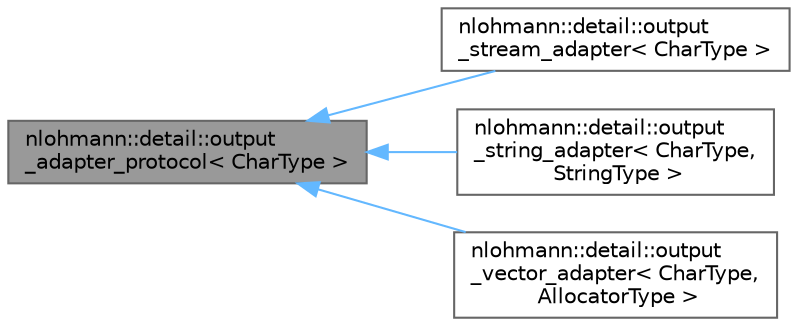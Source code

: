 digraph "nlohmann::detail::output_adapter_protocol&lt; CharType &gt;"
{
 // INTERACTIVE_SVG=YES
 // LATEX_PDF_SIZE
  bgcolor="transparent";
  edge [fontname=Helvetica,fontsize=10,labelfontname=Helvetica,labelfontsize=10];
  node [fontname=Helvetica,fontsize=10,shape=box,height=0.2,width=0.4];
  rankdir="LR";
  Node1 [id="Node000001",label="nlohmann::detail::output\l_adapter_protocol\< CharType \>",height=0.2,width=0.4,color="gray40", fillcolor="grey60", style="filled", fontcolor="black",tooltip="abstract output adapter interface"];
  Node1 -> Node2 [id="edge1_Node000001_Node000002",dir="back",color="steelblue1",style="solid",tooltip=" "];
  Node2 [id="Node000002",label="nlohmann::detail::output\l_stream_adapter\< CharType \>",height=0.2,width=0.4,color="gray40", fillcolor="white", style="filled",URL="$a01525.html",tooltip="output adapter for output streams"];
  Node1 -> Node3 [id="edge2_Node000001_Node000003",dir="back",color="steelblue1",style="solid",tooltip=" "];
  Node3 [id="Node000003",label="nlohmann::detail::output\l_string_adapter\< CharType,\l StringType \>",height=0.2,width=0.4,color="gray40", fillcolor="white", style="filled",URL="$a01529.html",tooltip="output adapter for basic_string"];
  Node1 -> Node4 [id="edge3_Node000001_Node000004",dir="back",color="steelblue1",style="solid",tooltip=" "];
  Node4 [id="Node000004",label="nlohmann::detail::output\l_vector_adapter\< CharType,\l AllocatorType \>",height=0.2,width=0.4,color="gray40", fillcolor="white", style="filled",URL="$a01521.html",tooltip="output adapter for byte vectors"];
}
